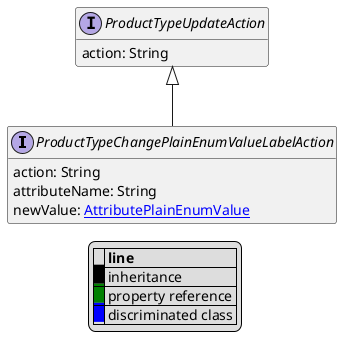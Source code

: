 @startuml

hide empty fields
hide empty methods
legend
|= |= line |
|<back:black>   </back>| inheritance |
|<back:green>   </back>| property reference |
|<back:blue>   </back>| discriminated class |
endlegend
interface ProductTypeChangePlainEnumValueLabelAction [[ProductTypeChangePlainEnumValueLabelAction.svg]] extends ProductTypeUpdateAction {
    action: String
    attributeName: String
    newValue: [[AttributePlainEnumValue.svg AttributePlainEnumValue]]
}
interface ProductTypeUpdateAction [[ProductTypeUpdateAction.svg]]  {
    action: String
}





@enduml
